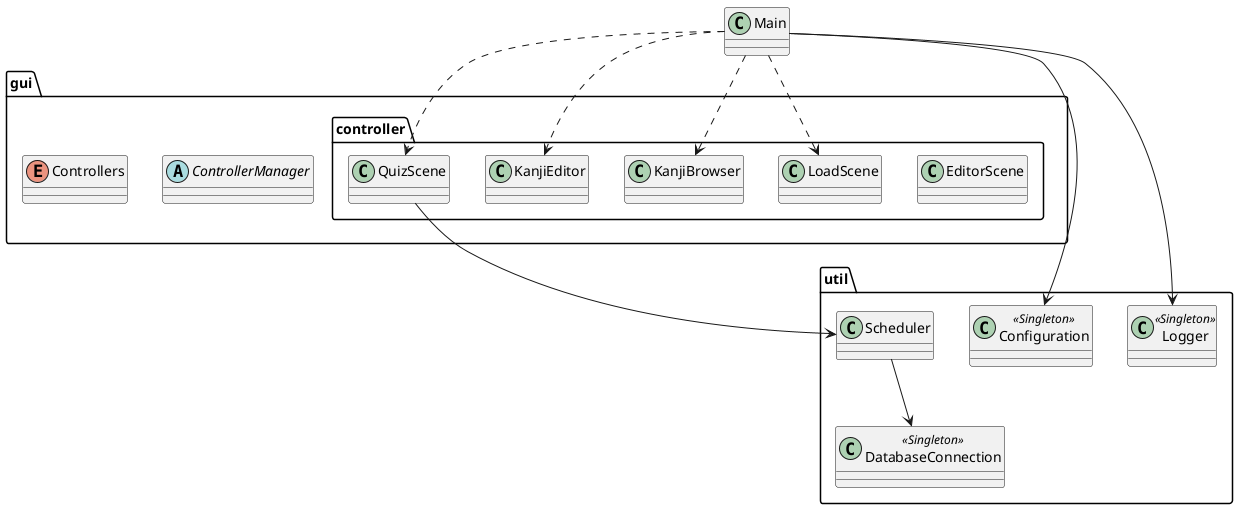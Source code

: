 ﻿@startuml

class Main

abstract gui.ControllerManager
enum gui.Controllers

class gui.controller.EditorScene
class gui.controller.LoadScene
class gui.controller.KanjiBrowser
class gui.controller.KanjiEditor

class util.Scheduler

class util.Configuration <<Singleton>>
class util.Logger <<Singleton>>
class util.DatabaseConnection <<Singleton>>

Main --> util.Configuration
Main --> util.Logger

Main ..> gui.controller.LoadScene
Main ..> gui.controller.QuizScene
Main ..> gui.controller.KanjiBrowser
Main ..> gui.controller.KanjiEditor

gui.controller.QuizScene --> util.Scheduler
util.Scheduler --> util.DatabaseConnection

@enduml